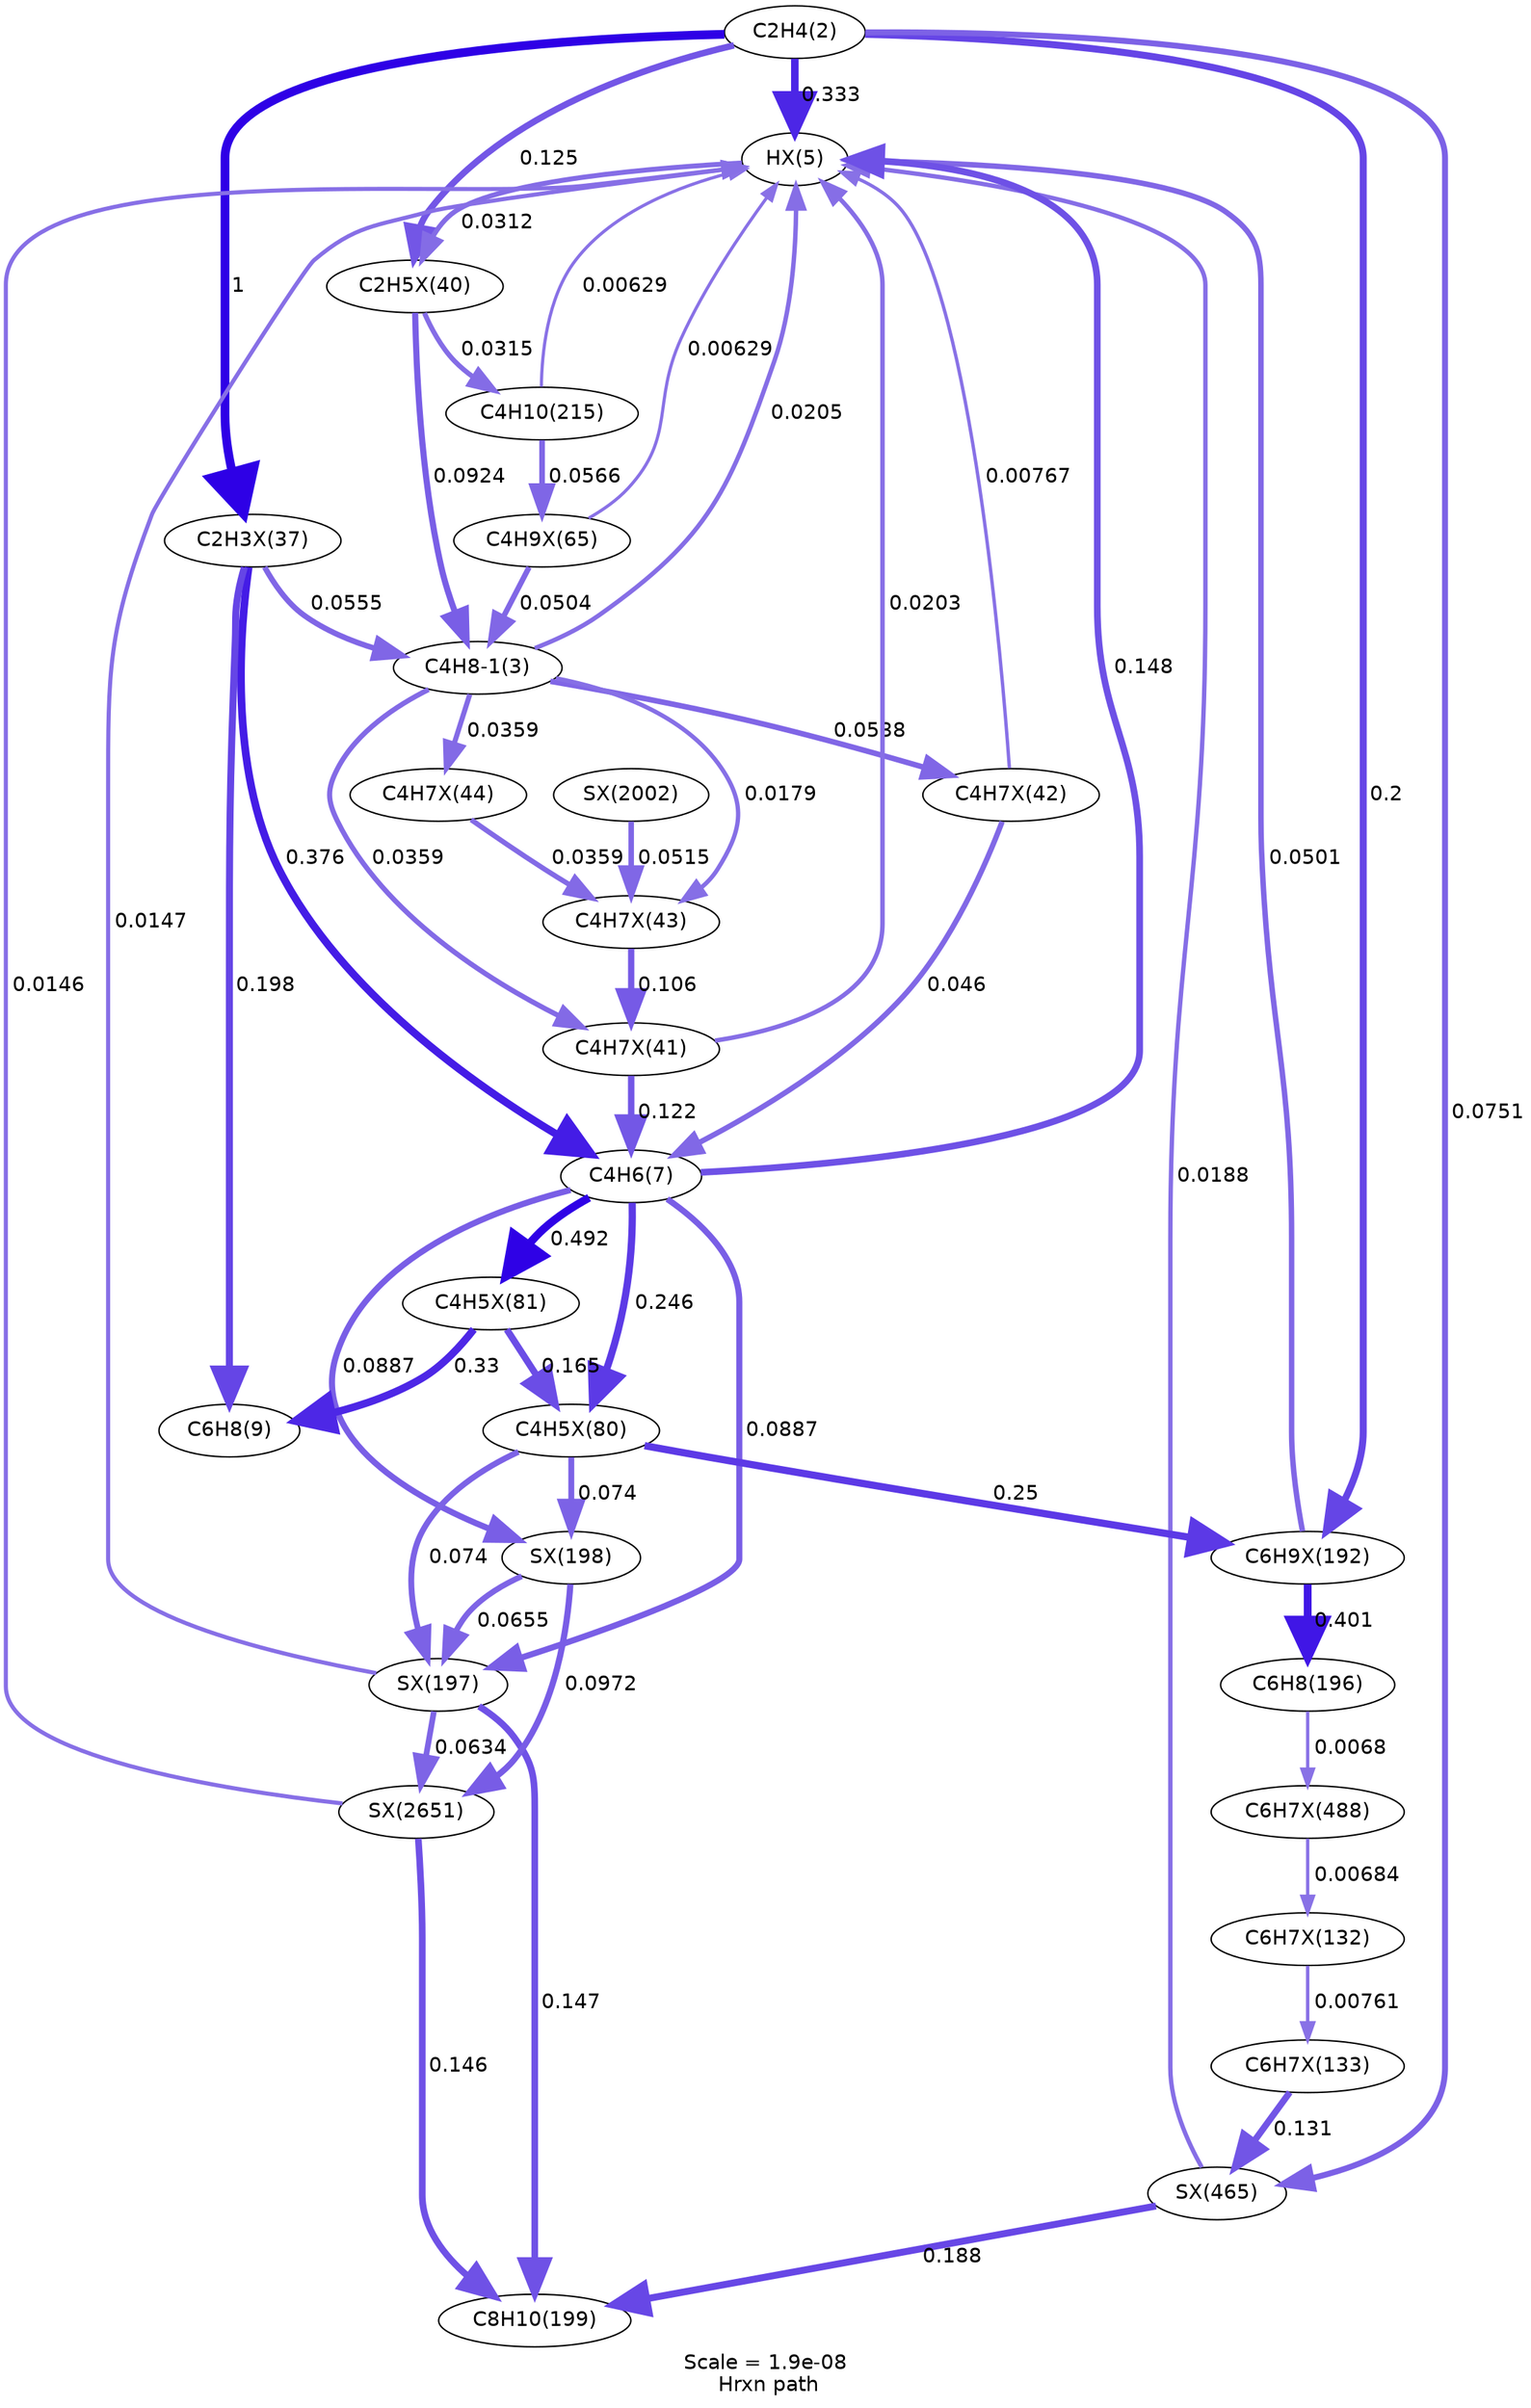 digraph reaction_paths {
center=1;
s5 -> s30[fontname="Helvetica", style="setlinewidth(5.17)", arrowsize=2.59, color="0.7, 0.833, 0.9"
, label=" 0.333"];
s5 -> s31[fontname="Helvetica", style="setlinewidth(6)", arrowsize=3, color="0.7, 1.5, 0.9"
, label=" 1"];
s5 -> s32[fontname="Helvetica", style="setlinewidth(4.43)", arrowsize=2.21, color="0.7, 0.625, 0.9"
, label=" 0.125"];
s5 -> s43[fontname="Helvetica", style="setlinewidth(4.79)", arrowsize=2.39, color="0.7, 0.7, 0.9"
, label=" 0.2"];
s5 -> s46[fontname="Helvetica", style="setlinewidth(4.05)", arrowsize=2.02, color="0.7, 0.575, 0.9"
, label=" 0.0751"];
s8 -> s30[fontname="Helvetica", style="setlinewidth(4.56)", arrowsize=2.28, color="0.7, 0.648, 0.9"
, label=" 0.148"];
s6 -> s30[fontname="Helvetica", style="setlinewidth(3.06)", arrowsize=1.53, color="0.7, 0.52, 0.9"
, label=" 0.0205"];
s30 -> s32[fontname="Helvetica", style="setlinewidth(3.38)", arrowsize=1.69, color="0.7, 0.531, 0.9"
, label=" 0.0312"];
s34 -> s30[fontname="Helvetica", style="setlinewidth(2.32)", arrowsize=1.16, color="0.7, 0.508, 0.9"
, label=" 0.00767"];
s33 -> s30[fontname="Helvetica", style="setlinewidth(3.06)", arrowsize=1.53, color="0.7, 0.52, 0.9"
, label=" 0.0203"];
s43 -> s30[fontname="Helvetica", style="setlinewidth(3.74)", arrowsize=1.87, color="0.7, 0.55, 0.9"
, label=" 0.0501"];
s16 -> s30[fontname="Helvetica", style="setlinewidth(2.17)", arrowsize=1.09, color="0.7, 0.506, 0.9"
, label=" 0.00629"];
s37 -> s30[fontname="Helvetica", style="setlinewidth(2.17)", arrowsize=1.09, color="0.7, 0.506, 0.9"
, label=" 0.00629"];
s46 -> s30[fontname="Helvetica", style="setlinewidth(3)", arrowsize=1.5, color="0.7, 0.519, 0.9"
, label=" 0.0188"];
s44 -> s30[fontname="Helvetica", style="setlinewidth(2.82)", arrowsize=1.41, color="0.7, 0.515, 0.9"
, label=" 0.0147"];
s49 -> s30[fontname="Helvetica", style="setlinewidth(2.81)", arrowsize=1.4, color="0.7, 0.515, 0.9"
, label=" 0.0146"];
s31 -> s8[fontname="Helvetica", style="setlinewidth(5.26)", arrowsize=2.63, color="0.7, 0.876, 0.9"
, label=" 0.376"];
s31 -> s9[fontname="Helvetica", style="setlinewidth(4.78)", arrowsize=2.39, color="0.7, 0.698, 0.9"
, label=" 0.198"];
s31 -> s6[fontname="Helvetica", style="setlinewidth(3.82)", arrowsize=1.91, color="0.7, 0.555, 0.9"
, label=" 0.0555"];
s8 -> s39[fontname="Helvetica", style="setlinewidth(5.46)", arrowsize=2.73, color="0.7, 0.992, 0.9"
, label=" 0.492"];
s8 -> s38[fontname="Helvetica", style="setlinewidth(4.94)", arrowsize=2.47, color="0.7, 0.746, 0.9"
, label=" 0.246"];
s34 -> s8[fontname="Helvetica", style="setlinewidth(3.68)", arrowsize=1.84, color="0.7, 0.546, 0.9"
, label=" 0.046"];
s33 -> s8[fontname="Helvetica", style="setlinewidth(4.41)", arrowsize=2.21, color="0.7, 0.622, 0.9"
, label=" 0.122"];
s8 -> s44[fontname="Helvetica", style="setlinewidth(4.17)", arrowsize=2.09, color="0.7, 0.589, 0.9"
, label=" 0.0887"];
s8 -> s45[fontname="Helvetica", style="setlinewidth(4.17)", arrowsize=2.09, color="0.7, 0.589, 0.9"
, label=" 0.0887"];
s39 -> s9[fontname="Helvetica", style="setlinewidth(5.16)", arrowsize=2.58, color="0.7, 0.83, 0.9"
, label=" 0.33"];
s39 -> s38[fontname="Helvetica", style="setlinewidth(4.64)", arrowsize=2.32, color="0.7, 0.665, 0.9"
, label=" 0.165"];
s38 -> s43[fontname="Helvetica", style="setlinewidth(4.95)", arrowsize=2.48, color="0.7, 0.75, 0.9"
, label=" 0.25"];
s38 -> s44[fontname="Helvetica", style="setlinewidth(4.03)", arrowsize=2.02, color="0.7, 0.574, 0.9"
, label=" 0.074"];
s38 -> s45[fontname="Helvetica", style="setlinewidth(4.03)", arrowsize=2.02, color="0.7, 0.574, 0.9"
, label=" 0.074"];
s32 -> s6[fontname="Helvetica", style="setlinewidth(4.2)", arrowsize=2.1, color="0.7, 0.592, 0.9"
, label=" 0.0924"];
s6 -> s34[fontname="Helvetica", style="setlinewidth(3.79)", arrowsize=1.9, color="0.7, 0.554, 0.9"
, label=" 0.0538"];
s6 -> s33[fontname="Helvetica", style="setlinewidth(3.49)", arrowsize=1.74, color="0.7, 0.536, 0.9"
, label=" 0.0359"];
s6 -> s35[fontname="Helvetica", style="setlinewidth(2.96)", arrowsize=1.48, color="0.7, 0.518, 0.9"
, label=" 0.0179"];
s6 -> s36[fontname="Helvetica", style="setlinewidth(3.49)", arrowsize=1.74, color="0.7, 0.536, 0.9"
, label=" 0.0359"];
s37 -> s6[fontname="Helvetica", style="setlinewidth(3.74)", arrowsize=1.87, color="0.7, 0.55, 0.9"
, label=" 0.0504"];
s32 -> s16[fontname="Helvetica", style="setlinewidth(3.39)", arrowsize=1.69, color="0.7, 0.531, 0.9"
, label=" 0.0315"];
s40 -> s41[fontname="Helvetica", style="setlinewidth(2.32)", arrowsize=1.16, color="0.7, 0.508, 0.9"
, label=" 0.00761"];
s41 -> s46[fontname="Helvetica", style="setlinewidth(4.47)", arrowsize=2.23, color="0.7, 0.631, 0.9"
, label=" 0.131"];
s47 -> s40[fontname="Helvetica", style="setlinewidth(2.24)", arrowsize=1.12, color="0.7, 0.507, 0.9"
, label=" 0.00684"];
s35 -> s33[fontname="Helvetica", style="setlinewidth(4.3)", arrowsize=2.15, color="0.7, 0.606, 0.9"
, label=" 0.106"];
s36 -> s35[fontname="Helvetica", style="setlinewidth(3.49)", arrowsize=1.74, color="0.7, 0.536, 0.9"
, label=" 0.0359"];
s48 -> s35[fontname="Helvetica", style="setlinewidth(3.76)", arrowsize=1.88, color="0.7, 0.551, 0.9"
, label=" 0.0515"];
s43 -> s14[fontname="Helvetica", style="setlinewidth(5.31)", arrowsize=2.65, color="0.7, 0.901, 0.9"
, label=" 0.401"];
s14 -> s47[fontname="Helvetica", style="setlinewidth(2.23)", arrowsize=1.12, color="0.7, 0.507, 0.9"
, label=" 0.0068"];
s16 -> s37[fontname="Helvetica", style="setlinewidth(3.83)", arrowsize=1.92, color="0.7, 0.557, 0.9"
, label=" 0.0566"];
s46 -> s15[fontname="Helvetica", style="setlinewidth(4.74)", arrowsize=2.37, color="0.7, 0.688, 0.9"
, label=" 0.188"];
s44 -> s15[fontname="Helvetica", style="setlinewidth(4.55)", arrowsize=2.28, color="0.7, 0.647, 0.9"
, label=" 0.147"];
s49 -> s15[fontname="Helvetica", style="setlinewidth(4.55)", arrowsize=2.27, color="0.7, 0.646, 0.9"
, label=" 0.146"];
s44 -> s49[fontname="Helvetica", style="setlinewidth(3.92)", arrowsize=1.96, color="0.7, 0.563, 0.9"
, label=" 0.0634"];
s45 -> s44[fontname="Helvetica", style="setlinewidth(3.94)", arrowsize=1.97, color="0.7, 0.565, 0.9"
, label=" 0.0655"];
s45 -> s49[fontname="Helvetica", style="setlinewidth(4.24)", arrowsize=2.12, color="0.7, 0.597, 0.9"
, label=" 0.0972"];
s5 [ fontname="Helvetica", label="C2H4(2)"];
s6 [ fontname="Helvetica", label="C4H8-1(3)"];
s8 [ fontname="Helvetica", label="C4H6(7)"];
s9 [ fontname="Helvetica", label="C6H8(9)"];
s14 [ fontname="Helvetica", label="C6H8(196)"];
s15 [ fontname="Helvetica", label="C8H10(199)"];
s16 [ fontname="Helvetica", label="C4H10(215)"];
s30 [ fontname="Helvetica", label="HX(5)"];
s31 [ fontname="Helvetica", label="C2H3X(37)"];
s32 [ fontname="Helvetica", label="C2H5X(40)"];
s33 [ fontname="Helvetica", label="C4H7X(41)"];
s34 [ fontname="Helvetica", label="C4H7X(42)"];
s35 [ fontname="Helvetica", label="C4H7X(43)"];
s36 [ fontname="Helvetica", label="C4H7X(44)"];
s37 [ fontname="Helvetica", label="C4H9X(65)"];
s38 [ fontname="Helvetica", label="C4H5X(80)"];
s39 [ fontname="Helvetica", label="C4H5X(81)"];
s40 [ fontname="Helvetica", label="C6H7X(132)"];
s41 [ fontname="Helvetica", label="C6H7X(133)"];
s43 [ fontname="Helvetica", label="C6H9X(192)"];
s44 [ fontname="Helvetica", label="SX(197)"];
s45 [ fontname="Helvetica", label="SX(198)"];
s46 [ fontname="Helvetica", label="SX(465)"];
s47 [ fontname="Helvetica", label="C6H7X(488)"];
s48 [ fontname="Helvetica", label="SX(2002)"];
s49 [ fontname="Helvetica", label="SX(2651)"];
 label = "Scale = 1.9e-08\l Hrxn path";
 fontname = "Helvetica";
}

